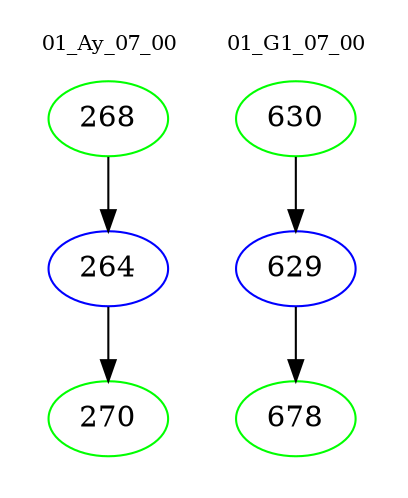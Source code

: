 digraph{
subgraph cluster_0 {
color = white
label = "01_Ay_07_00";
fontsize=10;
T0_268 [label="268", color="green"]
T0_268 -> T0_264 [color="black"]
T0_264 [label="264", color="blue"]
T0_264 -> T0_270 [color="black"]
T0_270 [label="270", color="green"]
}
subgraph cluster_1 {
color = white
label = "01_G1_07_00";
fontsize=10;
T1_630 [label="630", color="green"]
T1_630 -> T1_629 [color="black"]
T1_629 [label="629", color="blue"]
T1_629 -> T1_678 [color="black"]
T1_678 [label="678", color="green"]
}
}
